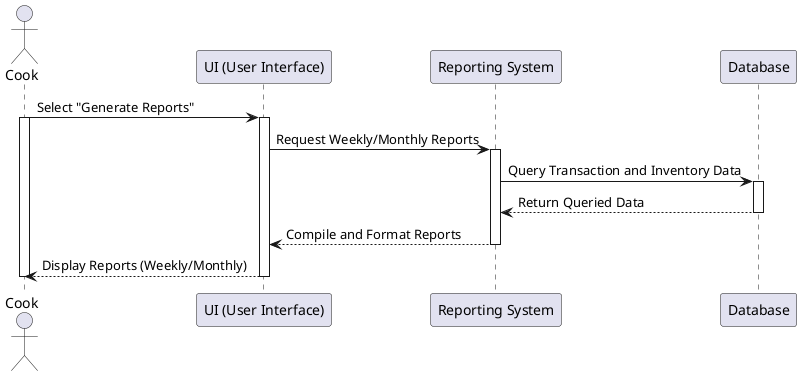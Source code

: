 @startuml
actor Cook
participant "UI (User Interface)" as UI
participant "Reporting System" as Reporting
participant "Database" as DB

Cook -> UI : Select "Generate Reports"
activate Cook
activate UI

UI -> Reporting : Request Weekly/Monthly Reports
activate Reporting

Reporting -> DB : Query Transaction and Inventory Data
activate DB

DB --> Reporting : Return Queried Data
deactivate DB

Reporting --> UI : Compile and Format Reports
deactivate Reporting

UI --> Cook : Display Reports (Weekly/Monthly)
deactivate UI
deactivate Cook

@enduml